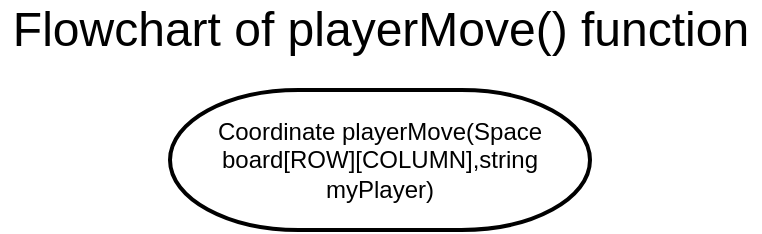 <mxfile version="14.6.13" type="device"><diagram id="WYE3oBTP5BNlz84LKr8x" name="Page-1"><mxGraphModel dx="1278" dy="580" grid="1" gridSize="10" guides="1" tooltips="1" connect="1" arrows="1" fold="1" page="1" pageScale="1" pageWidth="850" pageHeight="1100" math="0" shadow="0"><root><mxCell id="0"/><mxCell id="1" parent="0"/><mxCell id="DjGDSjk6WVqVR5wkaf6J-1" value="Coordinate playerMove(Space board[ROW][COLUMN],string myPlayer)" style="strokeWidth=2;html=1;shape=mxgraph.flowchart.terminator;whiteSpace=wrap;" vertex="1" parent="1"><mxGeometry x="85" y="60" width="210" height="70" as="geometry"/></mxCell><mxCell id="DjGDSjk6WVqVR5wkaf6J-2" value="&lt;font style=&quot;font-size: 24px&quot;&gt;Flowchart of playerMove() function&lt;/font&gt;" style="text;html=1;align=center;verticalAlign=middle;resizable=0;points=[];autosize=1;strokeColor=none;" vertex="1" parent="1"><mxGeometry y="20" width="380" height="20" as="geometry"/></mxCell></root></mxGraphModel></diagram></mxfile>